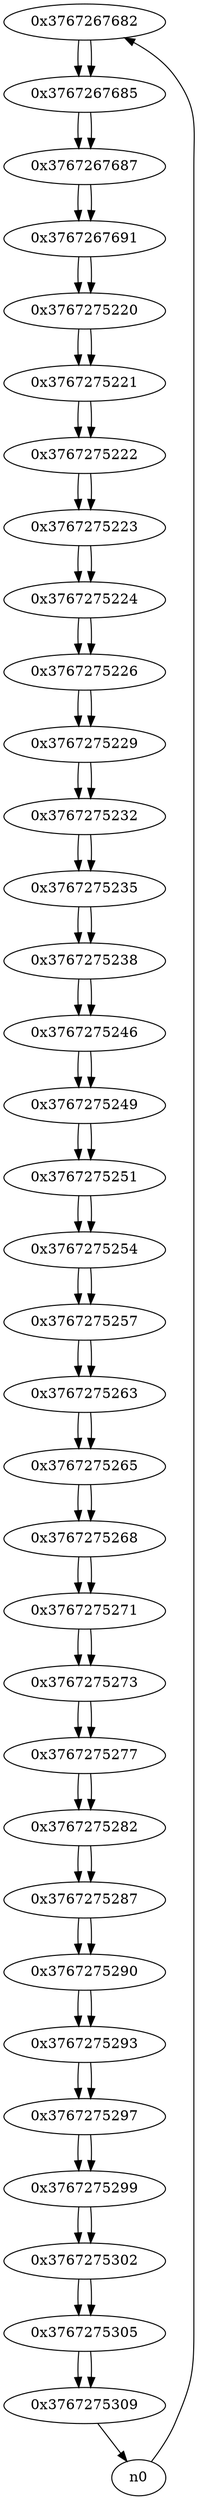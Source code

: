 digraph G{
/* nodes */
  n1 [label="0x3767267682"]
  n2 [label="0x3767267685"]
  n3 [label="0x3767267687"]
  n4 [label="0x3767267691"]
  n5 [label="0x3767275220"]
  n6 [label="0x3767275221"]
  n7 [label="0x3767275222"]
  n8 [label="0x3767275223"]
  n9 [label="0x3767275224"]
  n10 [label="0x3767275226"]
  n11 [label="0x3767275229"]
  n12 [label="0x3767275232"]
  n13 [label="0x3767275235"]
  n14 [label="0x3767275238"]
  n15 [label="0x3767275246"]
  n16 [label="0x3767275249"]
  n17 [label="0x3767275251"]
  n18 [label="0x3767275254"]
  n19 [label="0x3767275257"]
  n20 [label="0x3767275263"]
  n21 [label="0x3767275265"]
  n22 [label="0x3767275268"]
  n23 [label="0x3767275271"]
  n24 [label="0x3767275273"]
  n25 [label="0x3767275277"]
  n26 [label="0x3767275282"]
  n27 [label="0x3767275287"]
  n28 [label="0x3767275290"]
  n29 [label="0x3767275293"]
  n30 [label="0x3767275297"]
  n31 [label="0x3767275299"]
  n32 [label="0x3767275302"]
  n33 [label="0x3767275305"]
  n34 [label="0x3767275309"]
/* edges */
n1 -> n2;
n0 -> n1;
n2 -> n3;
n1 -> n2;
n3 -> n4;
n2 -> n3;
n4 -> n5;
n3 -> n4;
n5 -> n6;
n4 -> n5;
n6 -> n7;
n5 -> n6;
n7 -> n8;
n6 -> n7;
n8 -> n9;
n7 -> n8;
n9 -> n10;
n8 -> n9;
n10 -> n11;
n9 -> n10;
n11 -> n12;
n10 -> n11;
n12 -> n13;
n11 -> n12;
n13 -> n14;
n12 -> n13;
n14 -> n15;
n13 -> n14;
n15 -> n16;
n14 -> n15;
n16 -> n17;
n15 -> n16;
n17 -> n18;
n16 -> n17;
n18 -> n19;
n17 -> n18;
n19 -> n20;
n18 -> n19;
n20 -> n21;
n19 -> n20;
n21 -> n22;
n20 -> n21;
n22 -> n23;
n21 -> n22;
n23 -> n24;
n22 -> n23;
n24 -> n25;
n23 -> n24;
n25 -> n26;
n24 -> n25;
n26 -> n27;
n25 -> n26;
n27 -> n28;
n26 -> n27;
n28 -> n29;
n27 -> n28;
n29 -> n30;
n28 -> n29;
n30 -> n31;
n29 -> n30;
n31 -> n32;
n30 -> n31;
n32 -> n33;
n31 -> n32;
n33 -> n34;
n32 -> n33;
n34 -> n0;
n33 -> n34;
}
